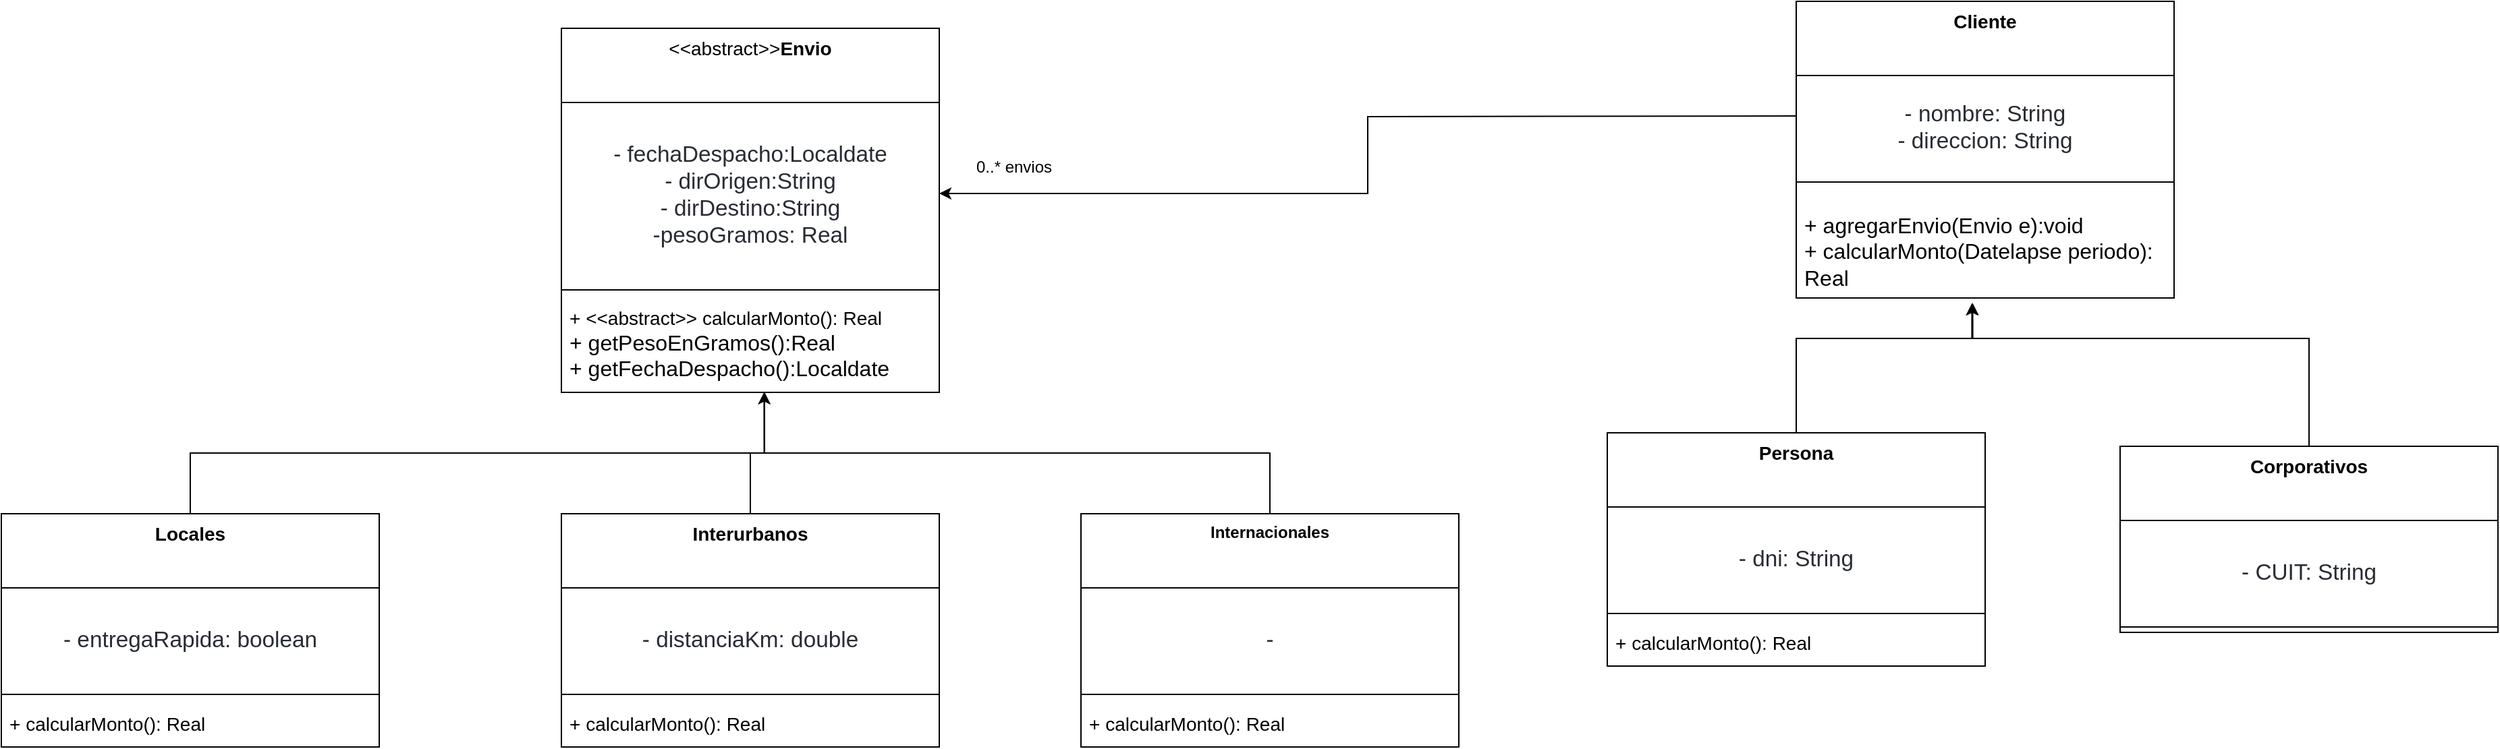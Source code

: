 <mxfile version="24.8.4">
  <diagram name="Page-1" id="c4acf3e9-155e-7222-9cf6-157b1a14988f">
    <mxGraphModel dx="2008" dy="407" grid="1" gridSize="10" guides="1" tooltips="1" connect="1" arrows="1" fold="1" page="1" pageScale="1" pageWidth="850" pageHeight="1100" background="none" math="0" shadow="0">
      <root>
        <mxCell id="0" />
        <mxCell id="1" parent="0" />
        <mxCell id="DPEQAwRGzLsRV_EmGPdb-1" value="&lt;font style=&quot;font-size: 14px;&quot;&gt;&amp;lt;&amp;lt;abstract&amp;gt;&amp;gt;&lt;b&gt;Envio&lt;/b&gt;&lt;/font&gt;" style="swimlane;fontStyle=0;align=center;verticalAlign=top;childLayout=stackLayout;horizontal=1;startSize=55;horizontalStack=0;resizeParent=1;resizeParentMax=0;resizeLast=0;collapsible=0;marginBottom=0;html=1;whiteSpace=wrap;" parent="1" vertex="1">
          <mxGeometry x="285" y="90" width="280" height="270" as="geometry" />
        </mxCell>
        <mxCell id="DPEQAwRGzLsRV_EmGPdb-2" value="&lt;span data-lucid-content=&quot;{&amp;quot;t&amp;quot;:&amp;quot;- fechaDespacho:Localdate\n- dirOrigen:String\n- dirDestino:String\n-pesoGramos: Real&amp;quot;,&amp;quot;m&amp;quot;:[{&amp;quot;s&amp;quot;:0,&amp;quot;n&amp;quot;:&amp;quot;a&amp;quot;,&amp;quot;v&amp;quot;:&amp;quot;center&amp;quot;},{&amp;quot;s&amp;quot;:0,&amp;quot;n&amp;quot;:&amp;quot;c&amp;quot;,&amp;quot;v&amp;quot;:&amp;quot;#282c33ff&amp;quot;,&amp;quot;e&amp;quot;:82},{&amp;quot;s&amp;quot;:0,&amp;quot;n&amp;quot;:&amp;quot;fsp&amp;quot;,&amp;quot;v&amp;quot;:&amp;quot;ss_presetShapeStyle1_textStyle&amp;quot;,&amp;quot;e&amp;quot;:82},{&amp;quot;s&amp;quot;:0,&amp;quot;n&amp;quot;:&amp;quot;s&amp;quot;,&amp;quot;v&amp;quot;:22.222,&amp;quot;e&amp;quot;:82},{&amp;quot;s&amp;quot;:26,&amp;quot;n&amp;quot;:&amp;quot;a&amp;quot;,&amp;quot;v&amp;quot;:&amp;quot;center&amp;quot;},{&amp;quot;s&amp;quot;:45,&amp;quot;n&amp;quot;:&amp;quot;a&amp;quot;,&amp;quot;v&amp;quot;:&amp;quot;center&amp;quot;},{&amp;quot;s&amp;quot;:65,&amp;quot;n&amp;quot;:&amp;quot;a&amp;quot;,&amp;quot;v&amp;quot;:&amp;quot;center&amp;quot;}]}&quot; data-lucid-type=&quot;application/vnd.lucid.text&quot;&gt;&lt;span style=&quot;color:#282c33;font-size:16.667px;&quot;&gt;- fechaDespacho:Localdate&lt;br&gt;&lt;/span&gt;&lt;span style=&quot;color:#282c33;font-size:16.667px;&quot;&gt;- dirOrigen:String&lt;br&gt;&lt;/span&gt;&lt;span style=&quot;color:#282c33;font-size:16.667px;&quot;&gt;- dirDestino:String&lt;br&gt;&lt;/span&gt;&lt;span style=&quot;color:#282c33;font-size:16.667px;&quot;&gt;-pesoGramos: Real&lt;/span&gt;&lt;/span&gt;" style="text;html=1;strokeColor=none;fillColor=none;align=center;verticalAlign=middle;spacingLeft=4;spacingRight=4;overflow=hidden;rotatable=0;points=[[0,0.5],[1,0.5]];portConstraint=eastwest;whiteSpace=wrap;" parent="DPEQAwRGzLsRV_EmGPdb-1" vertex="1">
          <mxGeometry y="55" width="280" height="135" as="geometry" />
        </mxCell>
        <mxCell id="DPEQAwRGzLsRV_EmGPdb-6" value="" style="line;strokeWidth=1;fillColor=none;align=left;verticalAlign=middle;spacingTop=-1;spacingLeft=3;spacingRight=3;rotatable=0;labelPosition=right;points=[];portConstraint=eastwest;" parent="DPEQAwRGzLsRV_EmGPdb-1" vertex="1">
          <mxGeometry y="190" width="280" height="8" as="geometry" />
        </mxCell>
        <mxCell id="DPEQAwRGzLsRV_EmGPdb-8" value="&lt;font style=&quot;font-size: 14px;&quot;&gt;+ &amp;lt;&amp;lt;abstract&amp;gt;&amp;gt; calcularMonto(): Real&lt;/font&gt;&lt;div&gt;&lt;font size=&quot;3&quot;&gt;+ getPesoEnGramos():Real&lt;/font&gt;&lt;/div&gt;&lt;div&gt;&lt;font size=&quot;3&quot;&gt;+ getFechaDespacho():Localdate&lt;/font&gt;&lt;/div&gt;" style="text;html=1;strokeColor=none;fillColor=none;align=left;verticalAlign=middle;spacingLeft=4;spacingRight=4;overflow=hidden;rotatable=0;points=[[0,0.5],[1,0.5]];portConstraint=eastwest;whiteSpace=wrap;" parent="DPEQAwRGzLsRV_EmGPdb-1" vertex="1">
          <mxGeometry y="198" width="280" height="72" as="geometry" />
        </mxCell>
        <mxCell id="DPEQAwRGzLsRV_EmGPdb-9" value="&lt;b&gt;&lt;font style=&quot;font-size: 14px;&quot;&gt;Locales&lt;/font&gt;&lt;/b&gt;" style="swimlane;fontStyle=0;align=center;verticalAlign=top;childLayout=stackLayout;horizontal=1;startSize=55;horizontalStack=0;resizeParent=1;resizeParentMax=0;resizeLast=0;collapsible=0;marginBottom=0;html=1;whiteSpace=wrap;" parent="1" vertex="1">
          <mxGeometry x="-130" y="450" width="280" height="173" as="geometry" />
        </mxCell>
        <mxCell id="DPEQAwRGzLsRV_EmGPdb-10" value="&lt;font color=&quot;#282c33&quot;&gt;&lt;span style=&quot;font-size: 16.667px;&quot;&gt;- entregaRapida: boolean&lt;/span&gt;&lt;/font&gt;" style="text;html=1;strokeColor=none;fillColor=none;align=center;verticalAlign=middle;spacingLeft=4;spacingRight=4;overflow=hidden;rotatable=0;points=[[0,0.5],[1,0.5]];portConstraint=eastwest;whiteSpace=wrap;" parent="DPEQAwRGzLsRV_EmGPdb-9" vertex="1">
          <mxGeometry y="55" width="280" height="75" as="geometry" />
        </mxCell>
        <mxCell id="DPEQAwRGzLsRV_EmGPdb-11" value="" style="line;strokeWidth=1;fillColor=none;align=left;verticalAlign=middle;spacingTop=-1;spacingLeft=3;spacingRight=3;rotatable=0;labelPosition=right;points=[];portConstraint=eastwest;" parent="DPEQAwRGzLsRV_EmGPdb-9" vertex="1">
          <mxGeometry y="130" width="280" height="8" as="geometry" />
        </mxCell>
        <mxCell id="DPEQAwRGzLsRV_EmGPdb-12" value="&lt;font style=&quot;font-size: 14px;&quot;&gt;+ calcularMonto(): Real&lt;/font&gt;" style="text;html=1;strokeColor=none;fillColor=none;align=left;verticalAlign=middle;spacingLeft=4;spacingRight=4;overflow=hidden;rotatable=0;points=[[0,0.5],[1,0.5]];portConstraint=eastwest;whiteSpace=wrap;" parent="DPEQAwRGzLsRV_EmGPdb-9" vertex="1">
          <mxGeometry y="138" width="280" height="35" as="geometry" />
        </mxCell>
        <mxCell id="DPEQAwRGzLsRV_EmGPdb-13" value="&lt;b&gt;&lt;font style=&quot;font-size: 14px;&quot;&gt;Interurbanos&lt;/font&gt;&lt;/b&gt;" style="swimlane;fontStyle=0;align=center;verticalAlign=top;childLayout=stackLayout;horizontal=1;startSize=55;horizontalStack=0;resizeParent=1;resizeParentMax=0;resizeLast=0;collapsible=0;marginBottom=0;html=1;whiteSpace=wrap;" parent="1" vertex="1">
          <mxGeometry x="285" y="450" width="280" height="173" as="geometry" />
        </mxCell>
        <mxCell id="DPEQAwRGzLsRV_EmGPdb-14" value="&lt;font color=&quot;#282c33&quot;&gt;&lt;span style=&quot;font-size: 16.667px;&quot;&gt;- distanciaKm: double&lt;/span&gt;&lt;/font&gt;" style="text;html=1;strokeColor=none;fillColor=none;align=center;verticalAlign=middle;spacingLeft=4;spacingRight=4;overflow=hidden;rotatable=0;points=[[0,0.5],[1,0.5]];portConstraint=eastwest;whiteSpace=wrap;" parent="DPEQAwRGzLsRV_EmGPdb-13" vertex="1">
          <mxGeometry y="55" width="280" height="75" as="geometry" />
        </mxCell>
        <mxCell id="DPEQAwRGzLsRV_EmGPdb-15" value="" style="line;strokeWidth=1;fillColor=none;align=left;verticalAlign=middle;spacingTop=-1;spacingLeft=3;spacingRight=3;rotatable=0;labelPosition=right;points=[];portConstraint=eastwest;" parent="DPEQAwRGzLsRV_EmGPdb-13" vertex="1">
          <mxGeometry y="130" width="280" height="8" as="geometry" />
        </mxCell>
        <mxCell id="DPEQAwRGzLsRV_EmGPdb-16" value="&lt;font style=&quot;font-size: 14px;&quot;&gt;+ calcularMonto(): Real&lt;/font&gt;" style="text;html=1;strokeColor=none;fillColor=none;align=left;verticalAlign=middle;spacingLeft=4;spacingRight=4;overflow=hidden;rotatable=0;points=[[0,0.5],[1,0.5]];portConstraint=eastwest;whiteSpace=wrap;" parent="DPEQAwRGzLsRV_EmGPdb-13" vertex="1">
          <mxGeometry y="138" width="280" height="35" as="geometry" />
        </mxCell>
        <mxCell id="DPEQAwRGzLsRV_EmGPdb-17" value="&lt;b&gt;Internacionales&lt;/b&gt;" style="swimlane;fontStyle=0;align=center;verticalAlign=top;childLayout=stackLayout;horizontal=1;startSize=55;horizontalStack=0;resizeParent=1;resizeParentMax=0;resizeLast=0;collapsible=0;marginBottom=0;html=1;whiteSpace=wrap;" parent="1" vertex="1">
          <mxGeometry x="670" y="450" width="280" height="173" as="geometry" />
        </mxCell>
        <mxCell id="DPEQAwRGzLsRV_EmGPdb-18" value="&lt;font color=&quot;#282c33&quot;&gt;&lt;span style=&quot;font-size: 16.667px;&quot;&gt;-&lt;/span&gt;&lt;/font&gt;" style="text;html=1;strokeColor=none;fillColor=none;align=center;verticalAlign=middle;spacingLeft=4;spacingRight=4;overflow=hidden;rotatable=0;points=[[0,0.5],[1,0.5]];portConstraint=eastwest;whiteSpace=wrap;" parent="DPEQAwRGzLsRV_EmGPdb-17" vertex="1">
          <mxGeometry y="55" width="280" height="75" as="geometry" />
        </mxCell>
        <mxCell id="DPEQAwRGzLsRV_EmGPdb-19" value="" style="line;strokeWidth=1;fillColor=none;align=left;verticalAlign=middle;spacingTop=-1;spacingLeft=3;spacingRight=3;rotatable=0;labelPosition=right;points=[];portConstraint=eastwest;" parent="DPEQAwRGzLsRV_EmGPdb-17" vertex="1">
          <mxGeometry y="130" width="280" height="8" as="geometry" />
        </mxCell>
        <mxCell id="DPEQAwRGzLsRV_EmGPdb-20" value="&lt;font style=&quot;font-size: 14px;&quot;&gt;+ calcularMonto(): Real&lt;/font&gt;" style="text;html=1;strokeColor=none;fillColor=none;align=left;verticalAlign=middle;spacingLeft=4;spacingRight=4;overflow=hidden;rotatable=0;points=[[0,0.5],[1,0.5]];portConstraint=eastwest;whiteSpace=wrap;" parent="DPEQAwRGzLsRV_EmGPdb-17" vertex="1">
          <mxGeometry y="138" width="280" height="35" as="geometry" />
        </mxCell>
        <mxCell id="DPEQAwRGzLsRV_EmGPdb-22" style="edgeStyle=orthogonalEdgeStyle;rounded=0;orthogonalLoop=1;jettySize=auto;html=1;exitX=0.5;exitY=0;exitDx=0;exitDy=0;entryX=0.537;entryY=0.996;entryDx=0;entryDy=0;entryPerimeter=0;" parent="1" source="DPEQAwRGzLsRV_EmGPdb-9" target="DPEQAwRGzLsRV_EmGPdb-8" edge="1">
          <mxGeometry relative="1" as="geometry" />
        </mxCell>
        <mxCell id="DPEQAwRGzLsRV_EmGPdb-23" style="edgeStyle=orthogonalEdgeStyle;rounded=0;orthogonalLoop=1;jettySize=auto;html=1;entryX=0.537;entryY=0.996;entryDx=0;entryDy=0;entryPerimeter=0;" parent="1" source="DPEQAwRGzLsRV_EmGPdb-13" target="DPEQAwRGzLsRV_EmGPdb-8" edge="1">
          <mxGeometry relative="1" as="geometry" />
        </mxCell>
        <mxCell id="DPEQAwRGzLsRV_EmGPdb-24" style="edgeStyle=orthogonalEdgeStyle;rounded=0;orthogonalLoop=1;jettySize=auto;html=1;entryX=0.537;entryY=0.996;entryDx=0;entryDy=0;entryPerimeter=0;" parent="1" source="DPEQAwRGzLsRV_EmGPdb-17" target="DPEQAwRGzLsRV_EmGPdb-8" edge="1">
          <mxGeometry relative="1" as="geometry" />
        </mxCell>
        <mxCell id="DPEQAwRGzLsRV_EmGPdb-29" style="edgeStyle=orthogonalEdgeStyle;rounded=0;orthogonalLoop=1;jettySize=auto;html=1;entryX=1;entryY=0.5;entryDx=0;entryDy=0;" parent="1" target="DPEQAwRGzLsRV_EmGPdb-2" edge="1">
          <mxGeometry relative="1" as="geometry">
            <mxPoint x="1200" y="155" as="sourcePoint" />
          </mxGeometry>
        </mxCell>
        <mxCell id="DPEQAwRGzLsRV_EmGPdb-30" value="0..* envios" style="text;html=1;align=center;verticalAlign=middle;resizable=0;points=[];autosize=1;strokeColor=none;fillColor=none;" parent="1" vertex="1">
          <mxGeometry x="580" y="178" width="80" height="30" as="geometry" />
        </mxCell>
        <mxCell id="DPEQAwRGzLsRV_EmGPdb-31" value="&lt;b&gt;&lt;font style=&quot;font-size: 14px;&quot;&gt;Persona&lt;/font&gt;&lt;/b&gt;" style="swimlane;fontStyle=0;align=center;verticalAlign=top;childLayout=stackLayout;horizontal=1;startSize=55;horizontalStack=0;resizeParent=1;resizeParentMax=0;resizeLast=0;collapsible=0;marginBottom=0;html=1;whiteSpace=wrap;" parent="1" vertex="1">
          <mxGeometry x="1060" y="390" width="280" height="173" as="geometry" />
        </mxCell>
        <mxCell id="DPEQAwRGzLsRV_EmGPdb-32" value="&lt;div&gt;&lt;span style=&quot;font-size: 16.667px; color: rgb(40, 44, 51); background-color: initial;&quot;&gt;- dni: String&lt;/span&gt;&lt;/div&gt;" style="text;html=1;strokeColor=none;fillColor=none;align=center;verticalAlign=middle;spacingLeft=4;spacingRight=4;overflow=hidden;rotatable=0;points=[[0,0.5],[1,0.5]];portConstraint=eastwest;whiteSpace=wrap;" parent="DPEQAwRGzLsRV_EmGPdb-31" vertex="1">
          <mxGeometry y="55" width="280" height="75" as="geometry" />
        </mxCell>
        <mxCell id="DPEQAwRGzLsRV_EmGPdb-33" value="" style="line;strokeWidth=1;fillColor=none;align=left;verticalAlign=middle;spacingTop=-1;spacingLeft=3;spacingRight=3;rotatable=0;labelPosition=right;points=[];portConstraint=eastwest;" parent="DPEQAwRGzLsRV_EmGPdb-31" vertex="1">
          <mxGeometry y="130" width="280" height="8" as="geometry" />
        </mxCell>
        <mxCell id="DPEQAwRGzLsRV_EmGPdb-34" value="&lt;font style=&quot;font-size: 14px;&quot;&gt;+ calcularMonto(): Real&lt;/font&gt;" style="text;html=1;strokeColor=none;fillColor=none;align=left;verticalAlign=middle;spacingLeft=4;spacingRight=4;overflow=hidden;rotatable=0;points=[[0,0.5],[1,0.5]];portConstraint=eastwest;whiteSpace=wrap;" parent="DPEQAwRGzLsRV_EmGPdb-31" vertex="1">
          <mxGeometry y="138" width="280" height="35" as="geometry" />
        </mxCell>
        <mxCell id="DPEQAwRGzLsRV_EmGPdb-35" style="edgeStyle=orthogonalEdgeStyle;rounded=0;orthogonalLoop=1;jettySize=auto;html=1;entryX=0.467;entryY=1.046;entryDx=0;entryDy=0;entryPerimeter=0;" parent="1" source="DPEQAwRGzLsRV_EmGPdb-31" edge="1" target="DPEQAwRGzLsRV_EmGPdb-47">
          <mxGeometry relative="1" as="geometry">
            <mxPoint x="1330" y="250" as="targetPoint" />
            <Array as="points">
              <mxPoint x="1200" y="320" />
              <mxPoint x="1331" y="320" />
            </Array>
          </mxGeometry>
        </mxCell>
        <mxCell id="DPEQAwRGzLsRV_EmGPdb-36" value="&lt;b&gt;&lt;font style=&quot;font-size: 14px;&quot;&gt;Corporativos&lt;/font&gt;&lt;/b&gt;" style="swimlane;fontStyle=0;align=center;verticalAlign=top;childLayout=stackLayout;horizontal=1;startSize=55;horizontalStack=0;resizeParent=1;resizeParentMax=0;resizeLast=0;collapsible=0;marginBottom=0;html=1;whiteSpace=wrap;" parent="1" vertex="1">
          <mxGeometry x="1440" y="400" width="280" height="138" as="geometry" />
        </mxCell>
        <mxCell id="DPEQAwRGzLsRV_EmGPdb-37" value="&lt;div&gt;&lt;span style=&quot;font-size: 16.667px; color: rgb(40, 44, 51); background-color: initial;&quot;&gt;- CUIT: String&lt;/span&gt;&lt;/div&gt;" style="text;html=1;strokeColor=none;fillColor=none;align=center;verticalAlign=middle;spacingLeft=4;spacingRight=4;overflow=hidden;rotatable=0;points=[[0,0.5],[1,0.5]];portConstraint=eastwest;whiteSpace=wrap;" parent="DPEQAwRGzLsRV_EmGPdb-36" vertex="1">
          <mxGeometry y="55" width="280" height="75" as="geometry" />
        </mxCell>
        <mxCell id="DPEQAwRGzLsRV_EmGPdb-38" value="" style="line;strokeWidth=1;fillColor=none;align=left;verticalAlign=middle;spacingTop=-1;spacingLeft=3;spacingRight=3;rotatable=0;labelPosition=right;points=[];portConstraint=eastwest;" parent="DPEQAwRGzLsRV_EmGPdb-36" vertex="1">
          <mxGeometry y="130" width="280" height="8" as="geometry" />
        </mxCell>
        <mxCell id="DPEQAwRGzLsRV_EmGPdb-44" value="&lt;b&gt;&lt;font style=&quot;font-size: 14px;&quot;&gt;Cliente&lt;/font&gt;&lt;/b&gt;" style="swimlane;fontStyle=0;align=center;verticalAlign=top;childLayout=stackLayout;horizontal=1;startSize=55;horizontalStack=0;resizeParent=1;resizeParentMax=0;resizeLast=0;collapsible=0;marginBottom=0;html=1;whiteSpace=wrap;" parent="1" vertex="1">
          <mxGeometry x="1200" y="70" width="280" height="220" as="geometry" />
        </mxCell>
        <mxCell id="DPEQAwRGzLsRV_EmGPdb-45" value="&lt;font color=&quot;#282c33&quot;&gt;&lt;span style=&quot;font-size: 16.667px;&quot;&gt;- nombre: String&lt;/span&gt;&lt;/font&gt;&lt;div&gt;&lt;font color=&quot;#282c33&quot;&gt;&lt;span style=&quot;font-size: 16.667px;&quot;&gt;- direccion: String&lt;/span&gt;&lt;/font&gt;&lt;/div&gt;" style="text;html=1;strokeColor=none;fillColor=none;align=center;verticalAlign=middle;spacingLeft=4;spacingRight=4;overflow=hidden;rotatable=0;points=[[0,0.5],[1,0.5]];portConstraint=eastwest;whiteSpace=wrap;" parent="DPEQAwRGzLsRV_EmGPdb-44" vertex="1">
          <mxGeometry y="55" width="280" height="75" as="geometry" />
        </mxCell>
        <mxCell id="DPEQAwRGzLsRV_EmGPdb-46" value="" style="line;strokeWidth=1;fillColor=none;align=left;verticalAlign=middle;spacingTop=-1;spacingLeft=3;spacingRight=3;rotatable=0;labelPosition=right;points=[];portConstraint=eastwest;" parent="DPEQAwRGzLsRV_EmGPdb-44" vertex="1">
          <mxGeometry y="130" width="280" height="8" as="geometry" />
        </mxCell>
        <mxCell id="DPEQAwRGzLsRV_EmGPdb-47" value="&lt;div&gt;&lt;font style=&quot;font-size: 14px;&quot;&gt;&lt;br&gt;&lt;/font&gt;&lt;/div&gt;&lt;div&gt;&lt;font size=&quot;3&quot;&gt;+ agregarEnvio(Envio e):void&lt;/font&gt;&lt;/div&gt;&lt;font size=&quot;3&quot;&gt;+ calcularMonto(Datelapse periodo): Real&lt;/font&gt;&lt;div&gt;&lt;br&gt;&lt;/div&gt;" style="text;html=1;strokeColor=none;fillColor=none;align=left;verticalAlign=middle;spacingLeft=4;spacingRight=4;overflow=hidden;rotatable=0;points=[[0,0.5],[1,0.5]];portConstraint=eastwest;whiteSpace=wrap;" parent="DPEQAwRGzLsRV_EmGPdb-44" vertex="1">
          <mxGeometry y="138" width="280" height="82" as="geometry" />
        </mxCell>
        <mxCell id="V4isV3QiupGOEIergdKK-2" style="edgeStyle=orthogonalEdgeStyle;rounded=0;orthogonalLoop=1;jettySize=auto;html=1;exitX=0.5;exitY=0;exitDx=0;exitDy=0;entryX=0.465;entryY=1.047;entryDx=0;entryDy=0;entryPerimeter=0;" edge="1" parent="1" source="DPEQAwRGzLsRV_EmGPdb-36" target="DPEQAwRGzLsRV_EmGPdb-47">
          <mxGeometry relative="1" as="geometry">
            <Array as="points">
              <mxPoint x="1580" y="320" />
              <mxPoint x="1330" y="320" />
            </Array>
          </mxGeometry>
        </mxCell>
      </root>
    </mxGraphModel>
  </diagram>
</mxfile>
